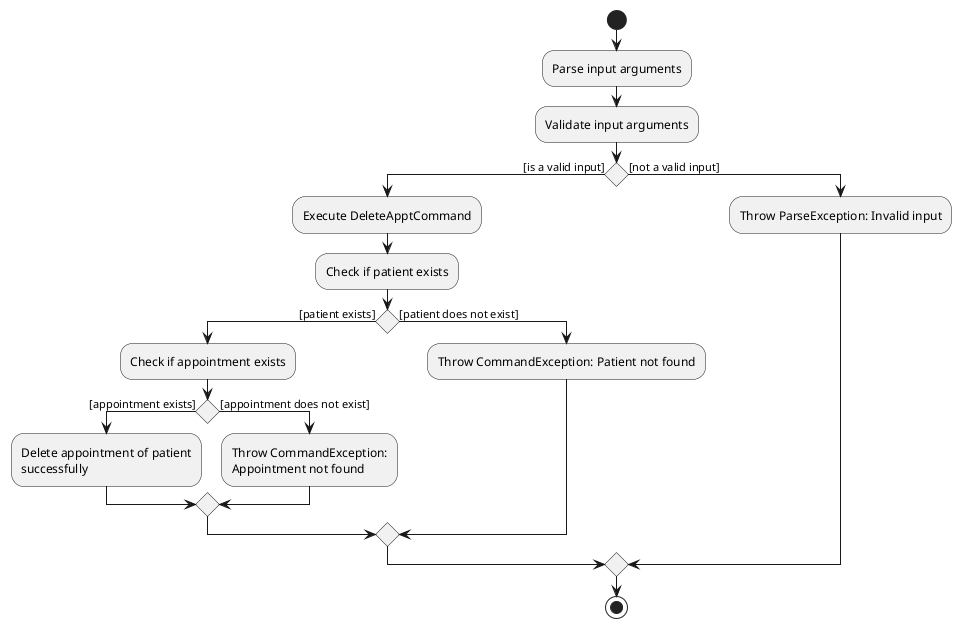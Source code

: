 @startuml DeleteApptActivityDiagram
start
:Parse input arguments;
:Validate input arguments;
if () then ([is a valid input])
    :Execute DeleteApptCommand;
    :Check if patient exists;
    if () then ([patient exists])
        :Check if appointment exists;
        if () then ([appointment exists])
            :Delete appointment of patient
            successfully;
        else ([appointment does not exist])
            :Throw CommandException:
            Appointment not found;
        endif
    else ([patient does not exist])
        :Throw CommandException: Patient not found;
    endif
else ([not a valid input])
    :Throw ParseException: Invalid input;
endif
stop
@enduml